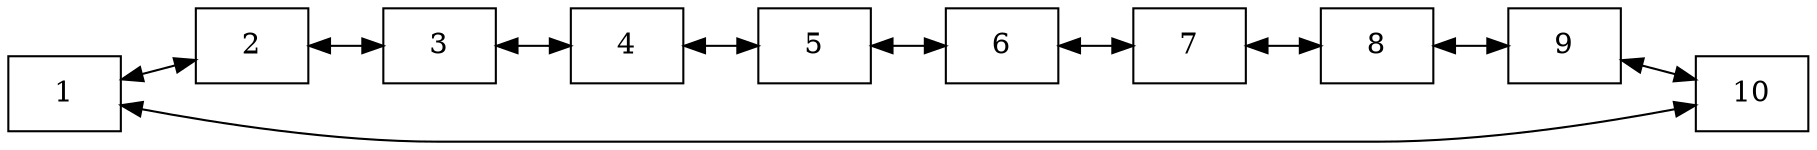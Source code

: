 digraph G{
 rankdir = LR; 
node [shape=box]; 
compound=true; 
"0xf016f8"[label="1"];
"0xf01720"[label="2"];
"0xf01748"[label="3"];
"0xf01770"[label="4"];
"0xf01798"[label="5"];
"0xf07498"[label="6"];
"0xf074c0"[label="7"];
"0xf074e8"[label="8"];
"0xf07510"[label="9"];
"0xf07538"[label="10"];
"0xf016f8" -> "0xf01720"[dir="both"];
"0xf01720" -> "0xf01748"[dir="both"];
"0xf01748" -> "0xf01770"[dir="both"];
"0xf01770" -> "0xf01798"[dir="both"];
"0xf01798" -> "0xf07498"[dir="both"];
"0xf07498" -> "0xf074c0"[dir="both"];
"0xf074c0" -> "0xf074e8"[dir="both"];
"0xf074e8" -> "0xf07510"[dir="both"];
"0xf07510" -> "0xf07538"[dir="both"];
"0xf07538" -> "0xf016f8"[dir="both"];

}

